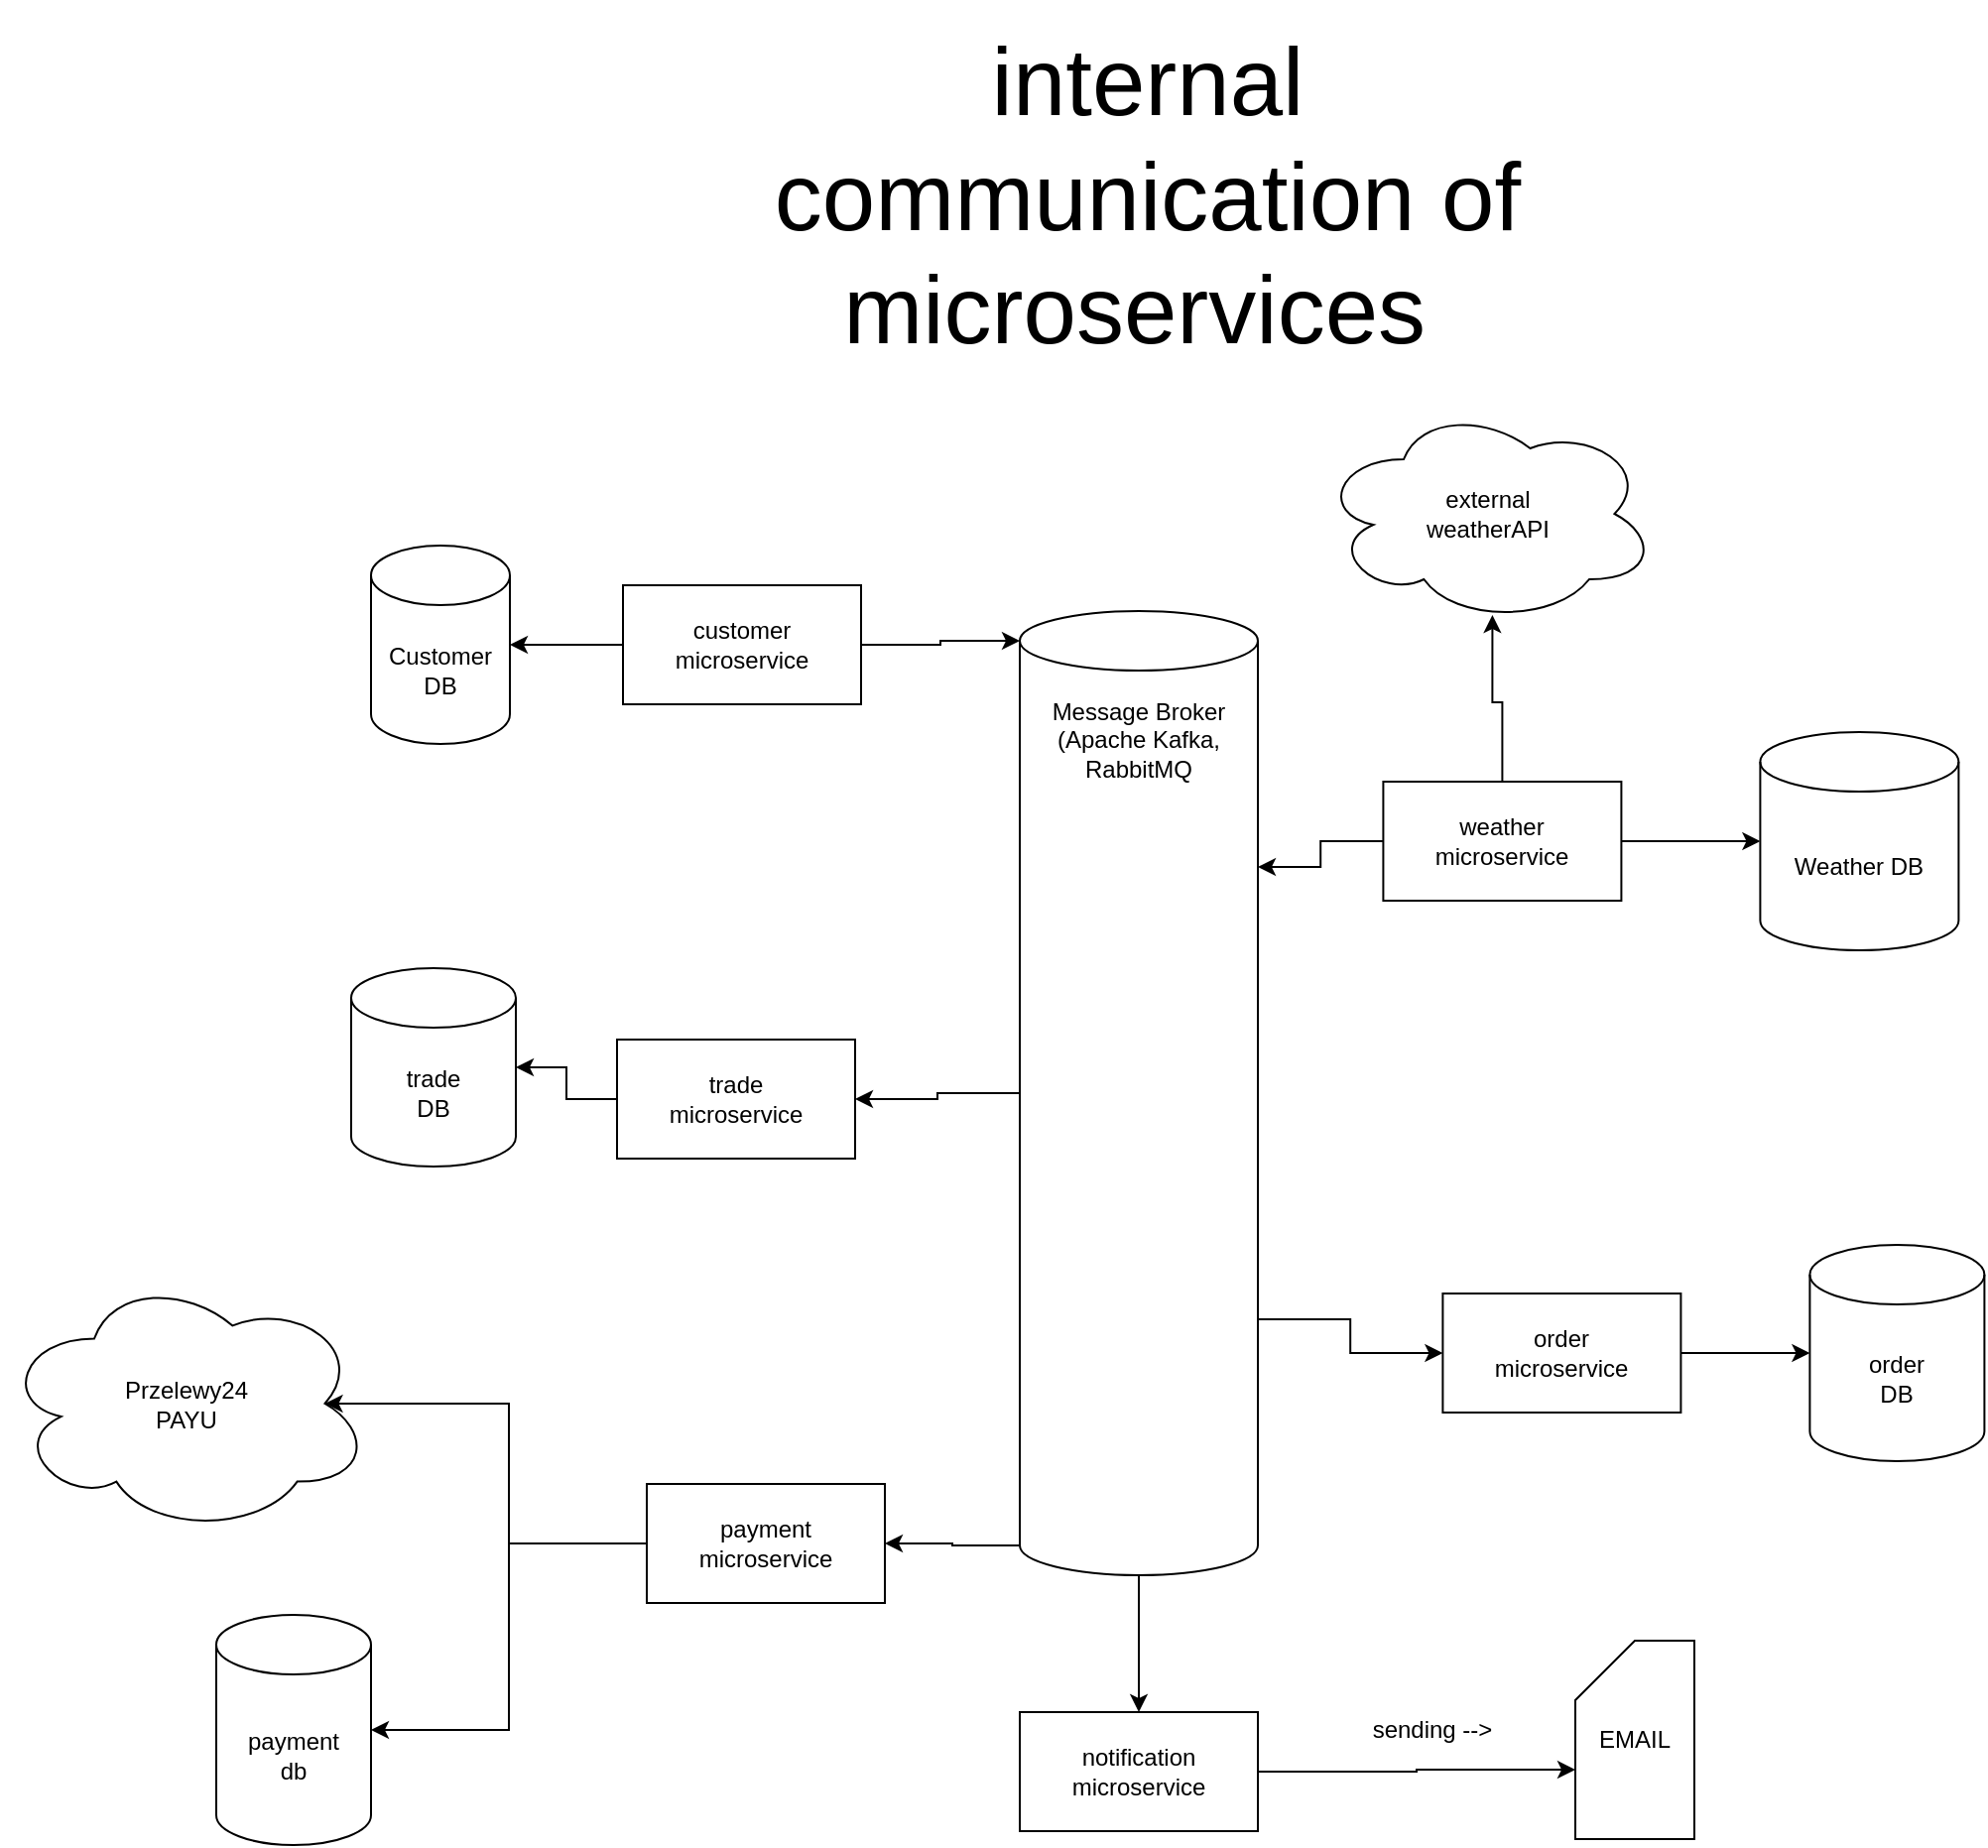<mxfile version="20.5.3" type="embed"><diagram id="23iRSUPoRavnBvh4doch" name="Page-1"><mxGraphModel dx="975" dy="1605" grid="0" gridSize="10" guides="1" tooltips="1" connect="1" arrows="1" fold="1" page="0" pageScale="1" pageWidth="827" pageHeight="1169" math="0" shadow="0"><root><mxCell id="0"/><mxCell id="1" parent="0"/><mxCell id="22" style="edgeStyle=orthogonalEdgeStyle;rounded=0;orthogonalLoop=1;jettySize=auto;html=1;exitX=0;exitY=0.5;exitDx=0;exitDy=0;" edge="1" parent="1" source="3" target="16"><mxGeometry relative="1" as="geometry"/></mxCell><mxCell id="23" style="edgeStyle=orthogonalEdgeStyle;rounded=0;orthogonalLoop=1;jettySize=auto;html=1;exitX=1;exitY=0.5;exitDx=0;exitDy=0;entryX=0;entryY=0;entryDx=0;entryDy=15;entryPerimeter=0;" edge="1" parent="1" source="3" target="20"><mxGeometry relative="1" as="geometry"/></mxCell><mxCell id="3" value="customer&lt;br&gt;microservice" style="rounded=0;whiteSpace=wrap;html=1;" vertex="1" parent="1"><mxGeometry x="860" y="67" width="120" height="60" as="geometry"/></mxCell><mxCell id="38" style="edgeStyle=orthogonalEdgeStyle;rounded=0;orthogonalLoop=1;jettySize=auto;html=1;exitX=1;exitY=0.5;exitDx=0;exitDy=0;entryX=0;entryY=0;entryDx=0;entryDy=65;entryPerimeter=0;" edge="1" parent="1" source="4" target="27"><mxGeometry relative="1" as="geometry"/></mxCell><mxCell id="4" value="notification&lt;br&gt;microservice" style="rounded=0;whiteSpace=wrap;html=1;" vertex="1" parent="1"><mxGeometry x="1060" y="635" width="120" height="60" as="geometry"/></mxCell><mxCell id="52" style="edgeStyle=orthogonalEdgeStyle;rounded=0;orthogonalLoop=1;jettySize=auto;html=1;exitX=1;exitY=0.5;exitDx=0;exitDy=0;" edge="1" parent="1" source="5" target="51"><mxGeometry relative="1" as="geometry"/></mxCell><mxCell id="5" value="order&lt;br&gt;microservice" style="rounded=0;whiteSpace=wrap;html=1;" vertex="1" parent="1"><mxGeometry x="1273.2" y="424" width="120" height="60" as="geometry"/></mxCell><mxCell id="47" style="edgeStyle=orthogonalEdgeStyle;rounded=0;orthogonalLoop=1;jettySize=auto;html=1;exitX=0;exitY=0.5;exitDx=0;exitDy=0;entryX=0.875;entryY=0.5;entryDx=0;entryDy=0;entryPerimeter=0;" edge="1" parent="1" source="6" target="46"><mxGeometry relative="1" as="geometry"/></mxCell><mxCell id="49" style="edgeStyle=orthogonalEdgeStyle;rounded=0;orthogonalLoop=1;jettySize=auto;html=1;exitX=0;exitY=0.5;exitDx=0;exitDy=0;entryX=1;entryY=0.5;entryDx=0;entryDy=0;entryPerimeter=0;" edge="1" parent="1" source="6" target="48"><mxGeometry relative="1" as="geometry"/></mxCell><mxCell id="6" value="payment&lt;br&gt;microservice" style="rounded=0;whiteSpace=wrap;html=1;" vertex="1" parent="1"><mxGeometry x="872" y="520" width="120" height="60" as="geometry"/></mxCell><mxCell id="42" style="edgeStyle=orthogonalEdgeStyle;rounded=0;orthogonalLoop=1;jettySize=auto;html=1;exitX=0;exitY=0.5;exitDx=0;exitDy=0;" edge="1" parent="1" source="7" target="41"><mxGeometry relative="1" as="geometry"/></mxCell><mxCell id="7" value="trade&lt;br&gt;microservice" style="rounded=0;whiteSpace=wrap;html=1;" vertex="1" parent="1"><mxGeometry x="857" y="296" width="120" height="60" as="geometry"/></mxCell><mxCell id="33" style="edgeStyle=orthogonalEdgeStyle;rounded=0;orthogonalLoop=1;jettySize=auto;html=1;exitX=0.5;exitY=0;exitDx=0;exitDy=0;entryX=0.513;entryY=0.964;entryDx=0;entryDy=0;entryPerimeter=0;" edge="1" parent="1" source="8" target="29"><mxGeometry relative="1" as="geometry"/></mxCell><mxCell id="35" style="edgeStyle=orthogonalEdgeStyle;rounded=0;orthogonalLoop=1;jettySize=auto;html=1;exitX=1;exitY=0.5;exitDx=0;exitDy=0;entryX=0;entryY=0.5;entryDx=0;entryDy=0;entryPerimeter=0;" edge="1" parent="1" source="8" target="34"><mxGeometry relative="1" as="geometry"/></mxCell><mxCell id="37" style="edgeStyle=orthogonalEdgeStyle;rounded=0;orthogonalLoop=1;jettySize=auto;html=1;exitX=0;exitY=0.5;exitDx=0;exitDy=0;entryX=1;entryY=0;entryDx=0;entryDy=129;entryPerimeter=0;" edge="1" parent="1" source="8" target="20"><mxGeometry relative="1" as="geometry"><mxPoint x="1243" y="246" as="targetPoint"/></mxGeometry></mxCell><mxCell id="8" value="weather&lt;br&gt;microservice" style="rounded=0;whiteSpace=wrap;html=1;" vertex="1" parent="1"><mxGeometry x="1243.2" y="166" width="120" height="60" as="geometry"/></mxCell><mxCell id="16" value="Customer DB" style="shape=cylinder3;whiteSpace=wrap;html=1;boundedLbl=1;backgroundOutline=1;size=15;" vertex="1" parent="1"><mxGeometry x="733" y="47" width="70" height="100" as="geometry"/></mxCell><mxCell id="24" style="edgeStyle=orthogonalEdgeStyle;rounded=0;orthogonalLoop=1;jettySize=auto;html=1;exitX=0.5;exitY=1;exitDx=0;exitDy=0;exitPerimeter=0;" edge="1" parent="1" source="20" target="4"><mxGeometry relative="1" as="geometry"/></mxCell><mxCell id="40" style="edgeStyle=orthogonalEdgeStyle;rounded=0;orthogonalLoop=1;jettySize=auto;html=1;exitX=0;exitY=0.5;exitDx=0;exitDy=0;exitPerimeter=0;entryX=1;entryY=0.5;entryDx=0;entryDy=0;" edge="1" parent="1" source="20" target="7"><mxGeometry relative="1" as="geometry"/></mxCell><mxCell id="43" style="edgeStyle=orthogonalEdgeStyle;rounded=0;orthogonalLoop=1;jettySize=auto;html=1;exitX=1;exitY=0;exitDx=0;exitDy=357;exitPerimeter=0;entryX=0;entryY=0.5;entryDx=0;entryDy=0;" edge="1" parent="1" source="20" target="5"><mxGeometry relative="1" as="geometry"/></mxCell><mxCell id="45" style="edgeStyle=orthogonalEdgeStyle;rounded=0;orthogonalLoop=1;jettySize=auto;html=1;exitX=0;exitY=1;exitDx=0;exitDy=-15;exitPerimeter=0;entryX=1;entryY=0.5;entryDx=0;entryDy=0;" edge="1" parent="1" source="20" target="6"><mxGeometry relative="1" as="geometry"><mxPoint x="985" y="551" as="targetPoint"/></mxGeometry></mxCell><mxCell id="20" value="" style="shape=cylinder3;whiteSpace=wrap;html=1;boundedLbl=1;backgroundOutline=1;size=15;" vertex="1" parent="1"><mxGeometry x="1060" y="80" width="120" height="486" as="geometry"/></mxCell><mxCell id="21" value="Message Broker (Apache Kafka, RabbitMQ" style="text;html=1;strokeColor=none;fillColor=none;align=center;verticalAlign=middle;whiteSpace=wrap;rounded=0;" vertex="1" parent="1"><mxGeometry x="1070" y="110" width="100" height="70" as="geometry"/></mxCell><mxCell id="27" value="EMAIL" style="shape=card;whiteSpace=wrap;html=1;" vertex="1" parent="1"><mxGeometry x="1340" y="599" width="60" height="100" as="geometry"/></mxCell><mxCell id="29" value="external&lt;br&gt;weatherAPI" style="ellipse;shape=cloud;whiteSpace=wrap;html=1;" vertex="1" parent="1"><mxGeometry x="1211" y="-24" width="170" height="110" as="geometry"/></mxCell><mxCell id="34" value="Weather DB" style="shape=cylinder3;whiteSpace=wrap;html=1;boundedLbl=1;backgroundOutline=1;size=15;" vertex="1" parent="1"><mxGeometry x="1433.2" y="141" width="100" height="110" as="geometry"/></mxCell><mxCell id="41" value="trade&lt;br&gt;DB" style="shape=cylinder3;whiteSpace=wrap;html=1;boundedLbl=1;backgroundOutline=1;size=15;" vertex="1" parent="1"><mxGeometry x="723" y="260" width="83" height="100" as="geometry"/></mxCell><mxCell id="46" value="Przelewy24&lt;br&gt;PAYU" style="ellipse;shape=cloud;whiteSpace=wrap;html=1;" vertex="1" parent="1"><mxGeometry x="547" y="414" width="186" height="131" as="geometry"/></mxCell><mxCell id="48" value="payment&lt;br&gt;db" style="shape=cylinder3;whiteSpace=wrap;html=1;boundedLbl=1;backgroundOutline=1;size=15;" vertex="1" parent="1"><mxGeometry x="655" y="586" width="78" height="116" as="geometry"/></mxCell><mxCell id="50" value="sending --&amp;gt;" style="text;html=1;strokeColor=none;fillColor=none;align=center;verticalAlign=middle;whiteSpace=wrap;rounded=0;" vertex="1" parent="1"><mxGeometry x="1221" y="629" width="94" height="30" as="geometry"/></mxCell><mxCell id="51" value="order &lt;br&gt;DB" style="shape=cylinder3;whiteSpace=wrap;html=1;boundedLbl=1;backgroundOutline=1;size=15;" vertex="1" parent="1"><mxGeometry x="1458.2" y="399.5" width="88" height="109" as="geometry"/></mxCell><mxCell id="3AYaro5zgaJiwKOfR6eW-53" value="&lt;font style=&quot;font-size: 48px;&quot;&gt;internal communication of microservices&amp;nbsp;&lt;/font&gt;" style="text;html=1;strokeColor=none;fillColor=none;align=center;verticalAlign=middle;whiteSpace=wrap;rounded=0;" vertex="1" parent="1"><mxGeometry x="897" y="-228" width="455" height="198" as="geometry"/></mxCell></root></mxGraphModel></diagram></mxfile>